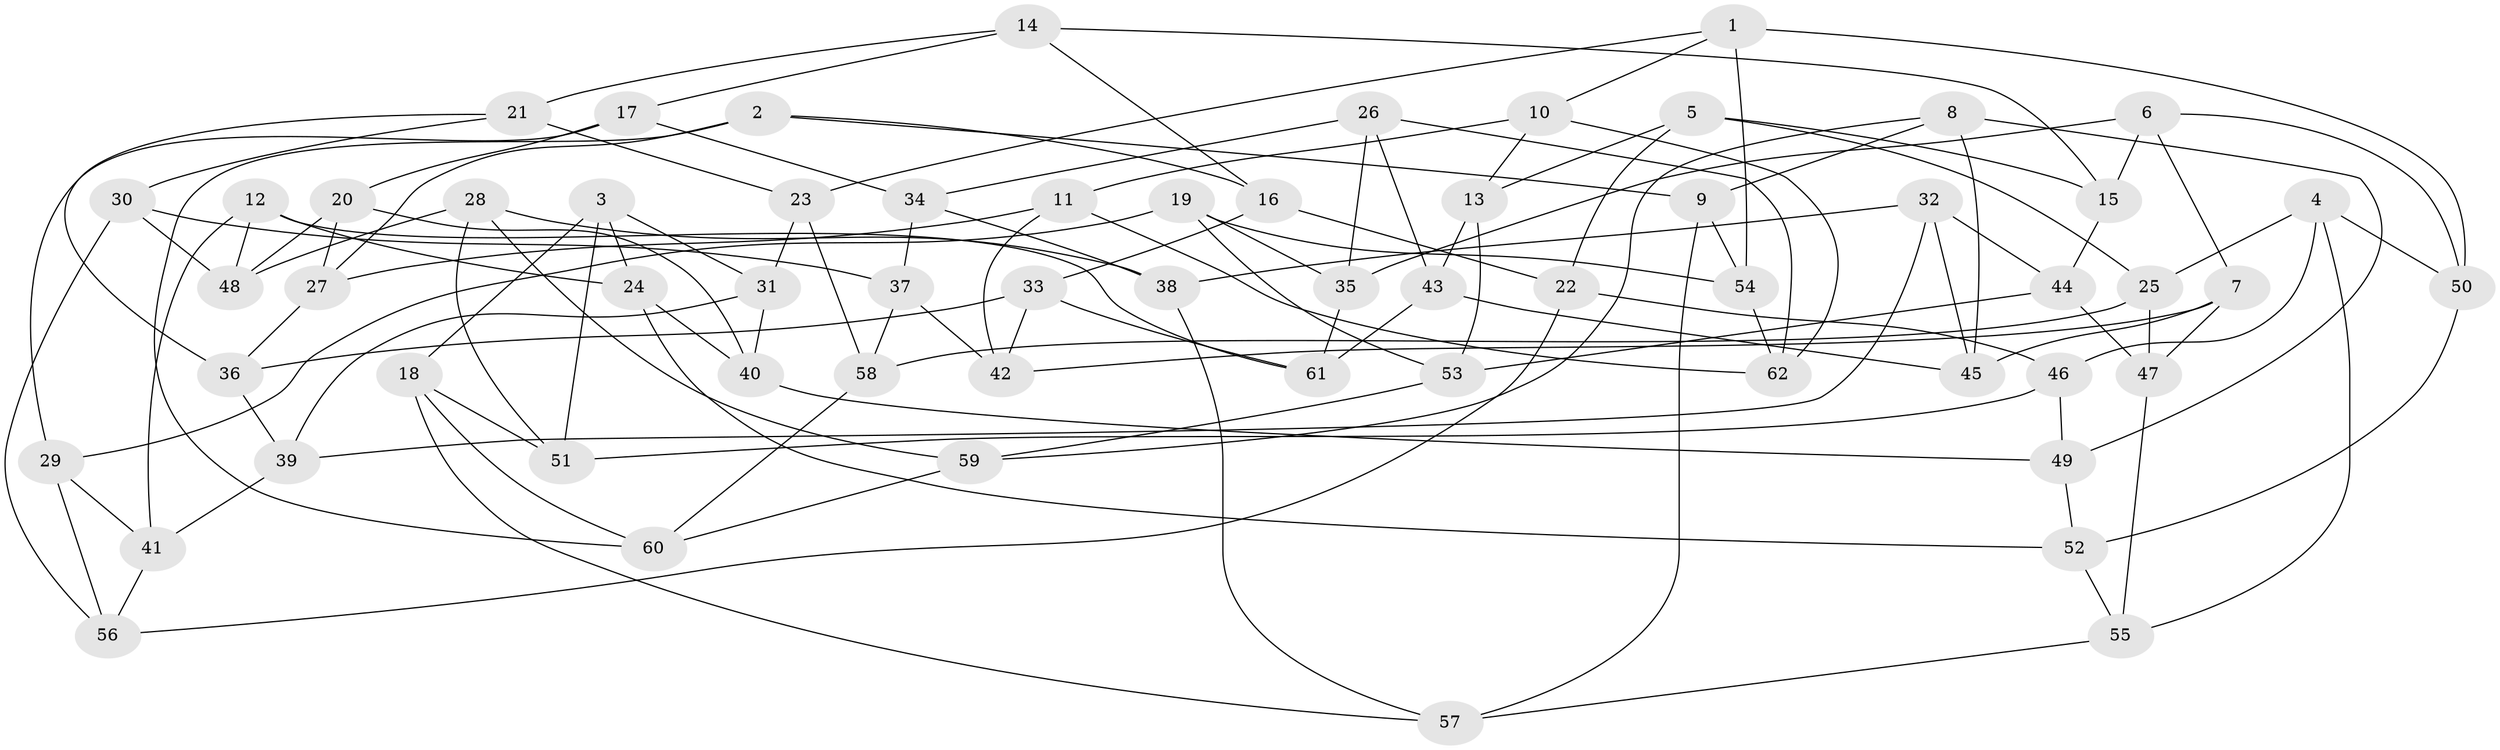 // Generated by graph-tools (version 1.1) at 2025/16/03/09/25 04:16:26]
// undirected, 62 vertices, 124 edges
graph export_dot {
graph [start="1"]
  node [color=gray90,style=filled];
  1;
  2;
  3;
  4;
  5;
  6;
  7;
  8;
  9;
  10;
  11;
  12;
  13;
  14;
  15;
  16;
  17;
  18;
  19;
  20;
  21;
  22;
  23;
  24;
  25;
  26;
  27;
  28;
  29;
  30;
  31;
  32;
  33;
  34;
  35;
  36;
  37;
  38;
  39;
  40;
  41;
  42;
  43;
  44;
  45;
  46;
  47;
  48;
  49;
  50;
  51;
  52;
  53;
  54;
  55;
  56;
  57;
  58;
  59;
  60;
  61;
  62;
  1 -- 23;
  1 -- 10;
  1 -- 50;
  1 -- 54;
  2 -- 16;
  2 -- 27;
  2 -- 9;
  2 -- 60;
  3 -- 18;
  3 -- 51;
  3 -- 31;
  3 -- 24;
  4 -- 50;
  4 -- 46;
  4 -- 25;
  4 -- 55;
  5 -- 22;
  5 -- 25;
  5 -- 13;
  5 -- 15;
  6 -- 15;
  6 -- 50;
  6 -- 7;
  6 -- 35;
  7 -- 45;
  7 -- 42;
  7 -- 47;
  8 -- 59;
  8 -- 9;
  8 -- 49;
  8 -- 45;
  9 -- 54;
  9 -- 57;
  10 -- 11;
  10 -- 13;
  10 -- 62;
  11 -- 42;
  11 -- 27;
  11 -- 62;
  12 -- 48;
  12 -- 41;
  12 -- 24;
  12 -- 61;
  13 -- 43;
  13 -- 53;
  14 -- 16;
  14 -- 21;
  14 -- 17;
  14 -- 15;
  15 -- 44;
  16 -- 22;
  16 -- 33;
  17 -- 29;
  17 -- 34;
  17 -- 20;
  18 -- 51;
  18 -- 60;
  18 -- 57;
  19 -- 29;
  19 -- 53;
  19 -- 54;
  19 -- 35;
  20 -- 27;
  20 -- 48;
  20 -- 40;
  21 -- 23;
  21 -- 36;
  21 -- 30;
  22 -- 46;
  22 -- 56;
  23 -- 58;
  23 -- 31;
  24 -- 40;
  24 -- 52;
  25 -- 47;
  25 -- 58;
  26 -- 35;
  26 -- 62;
  26 -- 43;
  26 -- 34;
  27 -- 36;
  28 -- 48;
  28 -- 59;
  28 -- 51;
  28 -- 38;
  29 -- 56;
  29 -- 41;
  30 -- 56;
  30 -- 48;
  30 -- 37;
  31 -- 39;
  31 -- 40;
  32 -- 38;
  32 -- 45;
  32 -- 44;
  32 -- 39;
  33 -- 36;
  33 -- 61;
  33 -- 42;
  34 -- 38;
  34 -- 37;
  35 -- 61;
  36 -- 39;
  37 -- 58;
  37 -- 42;
  38 -- 57;
  39 -- 41;
  40 -- 49;
  41 -- 56;
  43 -- 61;
  43 -- 45;
  44 -- 47;
  44 -- 53;
  46 -- 51;
  46 -- 49;
  47 -- 55;
  49 -- 52;
  50 -- 52;
  52 -- 55;
  53 -- 59;
  54 -- 62;
  55 -- 57;
  58 -- 60;
  59 -- 60;
}
